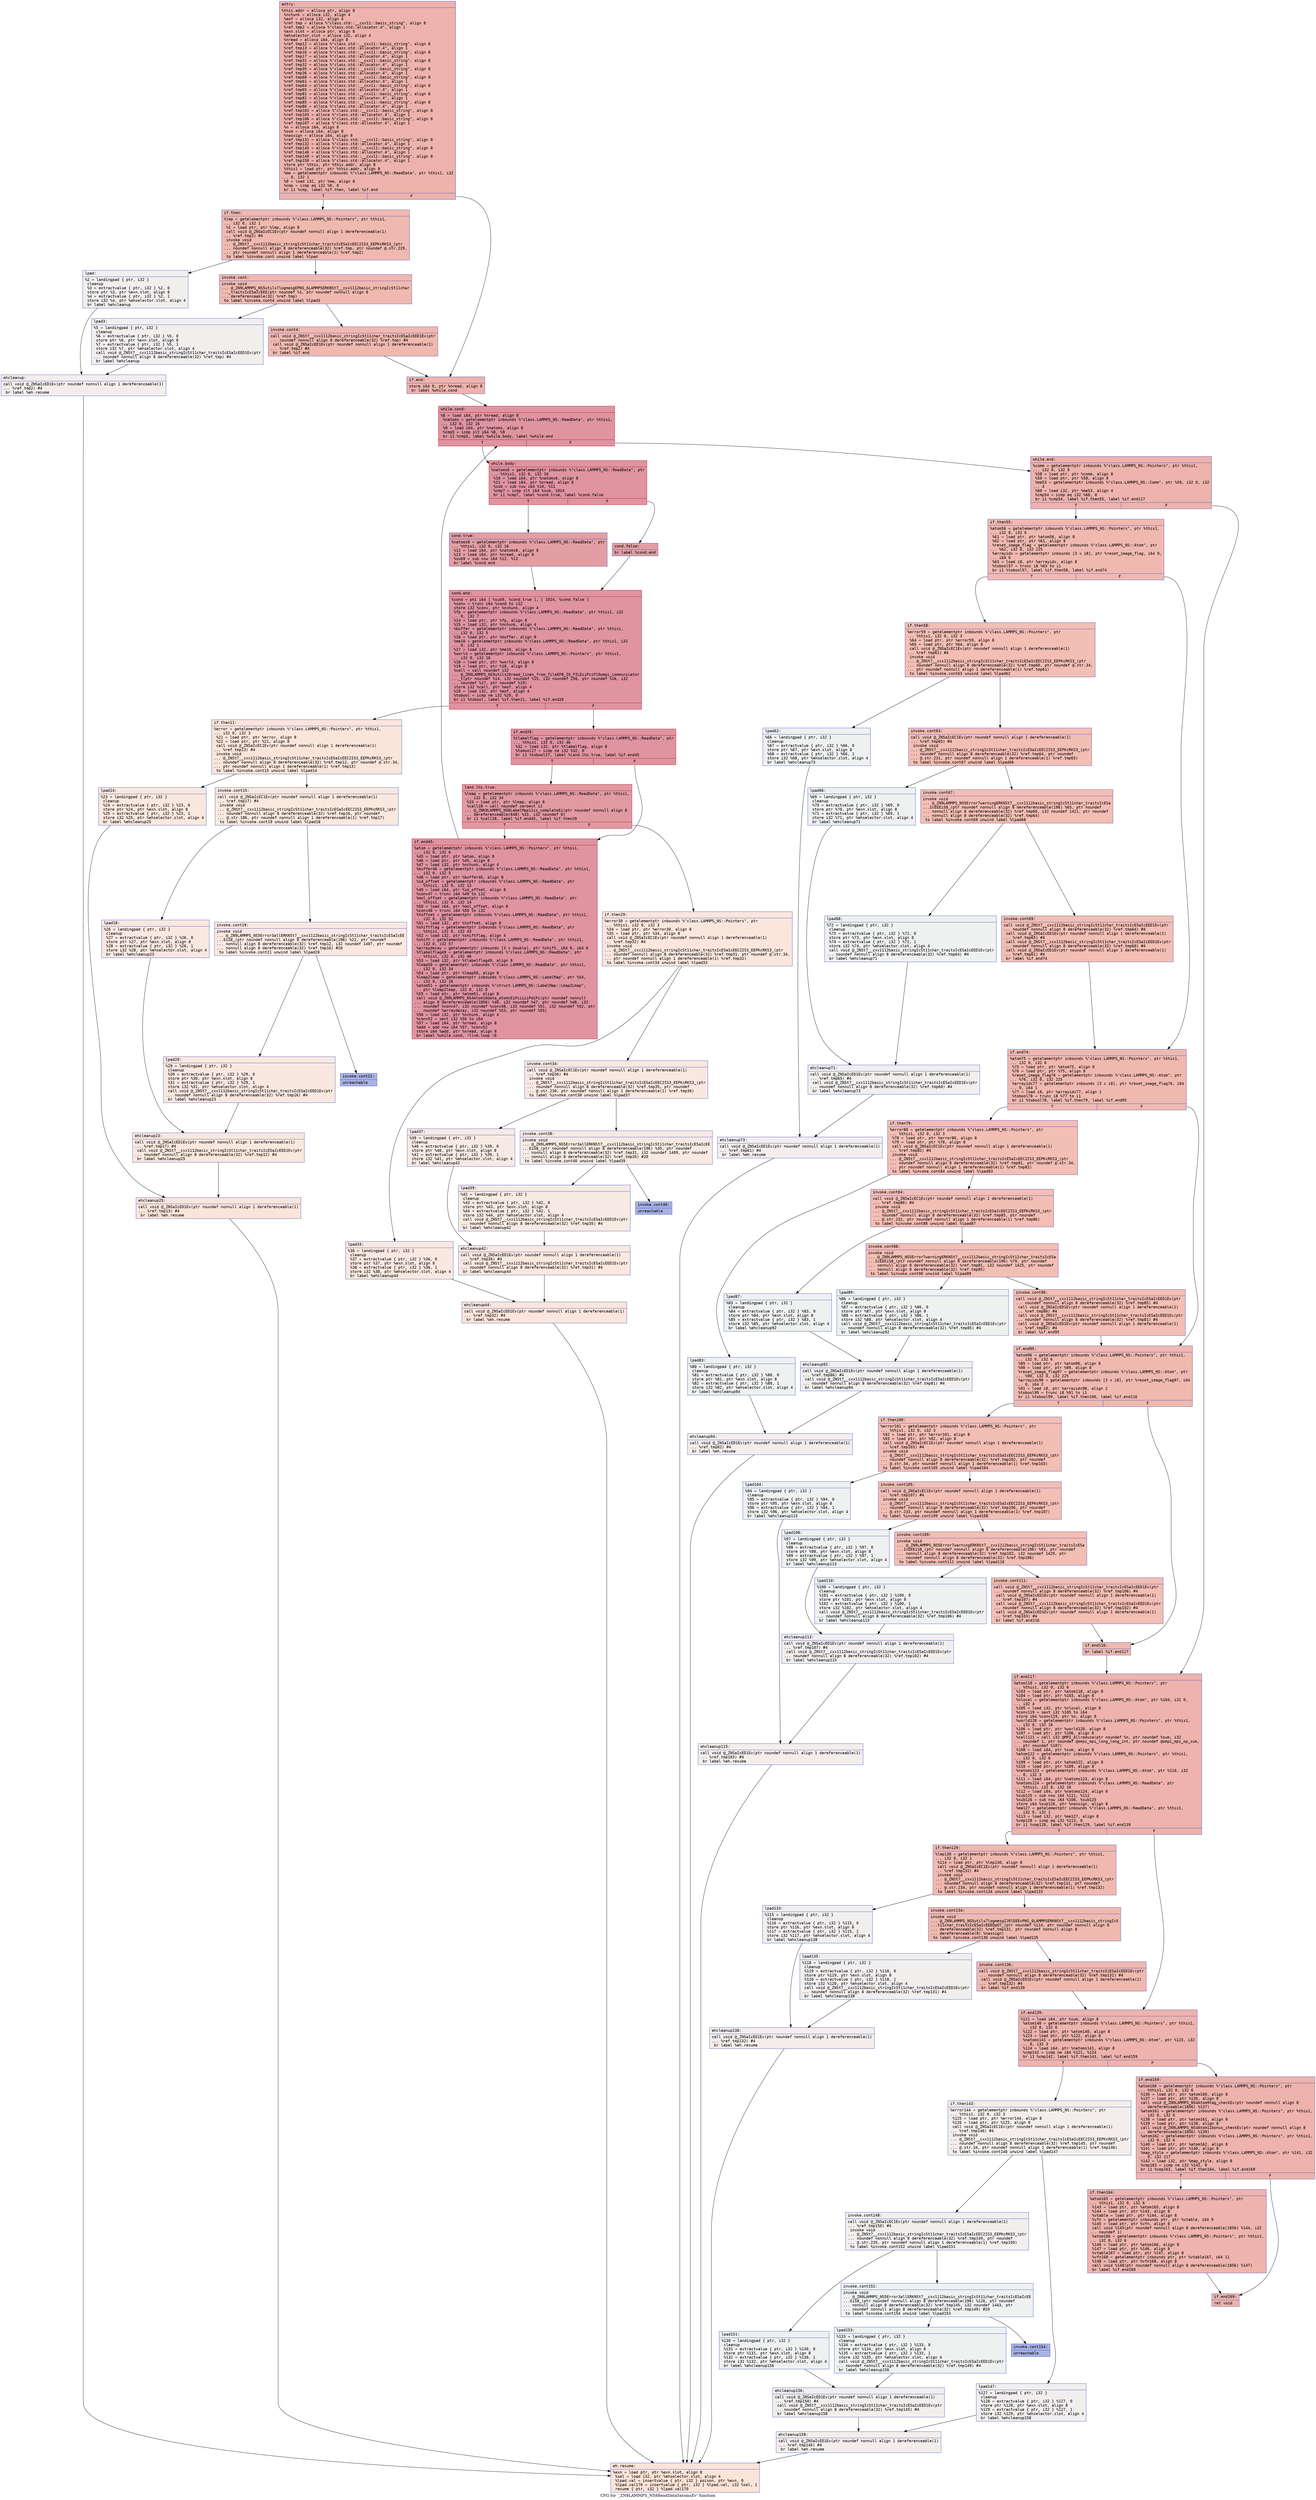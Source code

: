 digraph "CFG for '_ZN9LAMMPS_NS8ReadData5atomsEv' function" {
	label="CFG for '_ZN9LAMMPS_NS8ReadData5atomsEv' function";

	Node0x55c7e07b7cf0 [shape=record,color="#3d50c3ff", style=filled, fillcolor="#d6524470" fontname="Courier",label="{entry:\l|  %this.addr = alloca ptr, align 8\l  %nchunk = alloca i32, align 4\l  %eof = alloca i32, align 4\l  %ref.tmp = alloca %\"class.std::__cxx11::basic_string\", align 8\l  %ref.tmp2 = alloca %\"class.std::allocator.4\", align 1\l  %exn.slot = alloca ptr, align 8\l  %ehselector.slot = alloca i32, align 4\l  %nread = alloca i64, align 8\l  %ref.tmp12 = alloca %\"class.std::__cxx11::basic_string\", align 8\l  %ref.tmp13 = alloca %\"class.std::allocator.4\", align 1\l  %ref.tmp16 = alloca %\"class.std::__cxx11::basic_string\", align 8\l  %ref.tmp17 = alloca %\"class.std::allocator.4\", align 1\l  %ref.tmp31 = alloca %\"class.std::__cxx11::basic_string\", align 8\l  %ref.tmp32 = alloca %\"class.std::allocator.4\", align 1\l  %ref.tmp35 = alloca %\"class.std::__cxx11::basic_string\", align 8\l  %ref.tmp36 = alloca %\"class.std::allocator.4\", align 1\l  %ref.tmp60 = alloca %\"class.std::__cxx11::basic_string\", align 8\l  %ref.tmp61 = alloca %\"class.std::allocator.4\", align 1\l  %ref.tmp64 = alloca %\"class.std::__cxx11::basic_string\", align 8\l  %ref.tmp65 = alloca %\"class.std::allocator.4\", align 1\l  %ref.tmp81 = alloca %\"class.std::__cxx11::basic_string\", align 8\l  %ref.tmp82 = alloca %\"class.std::allocator.4\", align 1\l  %ref.tmp85 = alloca %\"class.std::__cxx11::basic_string\", align 8\l  %ref.tmp86 = alloca %\"class.std::allocator.4\", align 1\l  %ref.tmp102 = alloca %\"class.std::__cxx11::basic_string\", align 8\l  %ref.tmp103 = alloca %\"class.std::allocator.4\", align 1\l  %ref.tmp106 = alloca %\"class.std::__cxx11::basic_string\", align 8\l  %ref.tmp107 = alloca %\"class.std::allocator.4\", align 1\l  %n = alloca i64, align 8\l  %sum = alloca i64, align 8\l  %nassign = alloca i64, align 8\l  %ref.tmp131 = alloca %\"class.std::__cxx11::basic_string\", align 8\l  %ref.tmp132 = alloca %\"class.std::allocator.4\", align 1\l  %ref.tmp145 = alloca %\"class.std::__cxx11::basic_string\", align 8\l  %ref.tmp146 = alloca %\"class.std::allocator.4\", align 1\l  %ref.tmp149 = alloca %\"class.std::__cxx11::basic_string\", align 8\l  %ref.tmp150 = alloca %\"class.std::allocator.4\", align 1\l  store ptr %this, ptr %this.addr, align 8\l  %this1 = load ptr, ptr %this.addr, align 8\l  %me = getelementptr inbounds %\"class.LAMMPS_NS::ReadData\", ptr %this1, i32\l... 0, i32 1\l  %0 = load i32, ptr %me, align 8\l  %cmp = icmp eq i32 %0, 0\l  br i1 %cmp, label %if.then, label %if.end\l|{<s0>T|<s1>F}}"];
	Node0x55c7e07b7cf0:s0 -> Node0x55c7e07b9bc0[tooltip="entry -> if.then\nProbability 37.50%" ];
	Node0x55c7e07b7cf0:s1 -> Node0x55c7e07b9c30[tooltip="entry -> if.end\nProbability 62.50%" ];
	Node0x55c7e07b9bc0 [shape=record,color="#3d50c3ff", style=filled, fillcolor="#de614d70" fontname="Courier",label="{if.then:\l|  %lmp = getelementptr inbounds %\"class.LAMMPS_NS::Pointers\", ptr %this1,\l... i32 0, i32 1\l  %1 = load ptr, ptr %lmp, align 8\l  call void @_ZNSaIcEC1Ev(ptr noundef nonnull align 1 dereferenceable(1)\l... %ref.tmp2) #4\l  invoke void\l... @_ZNSt7__cxx1112basic_stringIcSt11char_traitsIcESaIcEEC2IS3_EEPKcRKS3_(ptr\l... noundef nonnull align 8 dereferenceable(32) %ref.tmp, ptr noundef @.str.229,\l... ptr noundef nonnull align 1 dereferenceable(1) %ref.tmp2)\l          to label %invoke.cont unwind label %lpad\l}"];
	Node0x55c7e07b9bc0 -> Node0x55c7e07ba030[tooltip="if.then -> invoke.cont\nProbability 100.00%" ];
	Node0x55c7e07b9bc0 -> Node0x55c7e07ba0b0[tooltip="if.then -> lpad\nProbability 0.00%" ];
	Node0x55c7e07ba030 [shape=record,color="#3d50c3ff", style=filled, fillcolor="#de614d70" fontname="Courier",label="{invoke.cont:\l|  invoke void\l... @_ZN9LAMMPS_NS5utils7logmesgEPNS_6LAMMPSERKNSt7__cxx1112basic_stringIcSt11char\l..._traitsIcESaIcEEE(ptr noundef %1, ptr noundef nonnull align 8\l... dereferenceable(32) %ref.tmp)\l          to label %invoke.cont4 unwind label %lpad3\l}"];
	Node0x55c7e07ba030 -> Node0x55c7e07b9fe0[tooltip="invoke.cont -> invoke.cont4\nProbability 100.00%" ];
	Node0x55c7e07ba030 -> Node0x55c7e07ba2e0[tooltip="invoke.cont -> lpad3\nProbability 0.00%" ];
	Node0x55c7e07b9fe0 [shape=record,color="#3d50c3ff", style=filled, fillcolor="#de614d70" fontname="Courier",label="{invoke.cont4:\l|  call void @_ZNSt7__cxx1112basic_stringIcSt11char_traitsIcESaIcEED1Ev(ptr\l... noundef nonnull align 8 dereferenceable(32) %ref.tmp) #4\l  call void @_ZNSaIcED1Ev(ptr noundef nonnull align 1 dereferenceable(1)\l... %ref.tmp2) #4\l  br label %if.end\l}"];
	Node0x55c7e07b9fe0 -> Node0x55c7e07b9c30[tooltip="invoke.cont4 -> if.end\nProbability 100.00%" ];
	Node0x55c7e07ba0b0 [shape=record,color="#3d50c3ff", style=filled, fillcolor="#e0dbd870" fontname="Courier",label="{lpad:\l|  %2 = landingpad \{ ptr, i32 \}\l          cleanup\l  %3 = extractvalue \{ ptr, i32 \} %2, 0\l  store ptr %3, ptr %exn.slot, align 8\l  %4 = extractvalue \{ ptr, i32 \} %2, 1\l  store i32 %4, ptr %ehselector.slot, align 4\l  br label %ehcleanup\l}"];
	Node0x55c7e07ba0b0 -> Node0x55c7e07b9020[tooltip="lpad -> ehcleanup\nProbability 100.00%" ];
	Node0x55c7e07ba2e0 [shape=record,color="#3d50c3ff", style=filled, fillcolor="#e0dbd870" fontname="Courier",label="{lpad3:\l|  %5 = landingpad \{ ptr, i32 \}\l          cleanup\l  %6 = extractvalue \{ ptr, i32 \} %5, 0\l  store ptr %6, ptr %exn.slot, align 8\l  %7 = extractvalue \{ ptr, i32 \} %5, 1\l  store i32 %7, ptr %ehselector.slot, align 4\l  call void @_ZNSt7__cxx1112basic_stringIcSt11char_traitsIcESaIcEED1Ev(ptr\l... noundef nonnull align 8 dereferenceable(32) %ref.tmp) #4\l  br label %ehcleanup\l}"];
	Node0x55c7e07ba2e0 -> Node0x55c7e07b9020[tooltip="lpad3 -> ehcleanup\nProbability 100.00%" ];
	Node0x55c7e07b9020 [shape=record,color="#3d50c3ff", style=filled, fillcolor="#e3d9d370" fontname="Courier",label="{ehcleanup:\l|  call void @_ZNSaIcED1Ev(ptr noundef nonnull align 1 dereferenceable(1)\l... %ref.tmp2) #4\l  br label %eh.resume\l}"];
	Node0x55c7e07b9020 -> Node0x55c7e07bb1c0[tooltip="ehcleanup -> eh.resume\nProbability 100.00%" ];
	Node0x55c7e07b9c30 [shape=record,color="#3d50c3ff", style=filled, fillcolor="#d6524470" fontname="Courier",label="{if.end:\l|  store i64 0, ptr %nread, align 8\l  br label %while.cond\l}"];
	Node0x55c7e07b9c30 -> Node0x55c7e07bb320[tooltip="if.end -> while.cond\nProbability 100.00%" ];
	Node0x55c7e07bb320 [shape=record,color="#b70d28ff", style=filled, fillcolor="#b70d2870" fontname="Courier",label="{while.cond:\l|  %8 = load i64, ptr %nread, align 8\l  %natoms = getelementptr inbounds %\"class.LAMMPS_NS::ReadData\", ptr %this1,\l... i32 0, i32 16\l  %9 = load i64, ptr %natoms, align 8\l  %cmp5 = icmp slt i64 %8, %9\l  br i1 %cmp5, label %while.body, label %while.end\l|{<s0>T|<s1>F}}"];
	Node0x55c7e07bb320:s0 -> Node0x55c7e07bb680[tooltip="while.cond -> while.body\nProbability 96.88%" ];
	Node0x55c7e07bb320:s1 -> Node0x55c7e07bb700[tooltip="while.cond -> while.end\nProbability 3.12%" ];
	Node0x55c7e07bb680 [shape=record,color="#b70d28ff", style=filled, fillcolor="#b70d2870" fontname="Courier",label="{while.body:\l|  %natoms6 = getelementptr inbounds %\"class.LAMMPS_NS::ReadData\", ptr\l... %this1, i32 0, i32 16\l  %10 = load i64, ptr %natoms6, align 8\l  %11 = load i64, ptr %nread, align 8\l  %sub = sub nsw i64 %10, %11\l  %cmp7 = icmp slt i64 %sub, 1024\l  br i1 %cmp7, label %cond.true, label %cond.false\l|{<s0>T|<s1>F}}"];
	Node0x55c7e07bb680:s0 -> Node0x55c7e07bbba0[tooltip="while.body -> cond.true\nProbability 50.00%" ];
	Node0x55c7e07bb680:s1 -> Node0x55c7e07bbc20[tooltip="while.body -> cond.false\nProbability 50.00%" ];
	Node0x55c7e07bbba0 [shape=record,color="#3d50c3ff", style=filled, fillcolor="#be242e70" fontname="Courier",label="{cond.true:\l|  %natoms8 = getelementptr inbounds %\"class.LAMMPS_NS::ReadData\", ptr\l... %this1, i32 0, i32 16\l  %12 = load i64, ptr %natoms8, align 8\l  %13 = load i64, ptr %nread, align 8\l  %sub9 = sub nsw i64 %12, %13\l  br label %cond.end\l}"];
	Node0x55c7e07bbba0 -> Node0x55c7e07bbfe0[tooltip="cond.true -> cond.end\nProbability 100.00%" ];
	Node0x55c7e07bbc20 [shape=record,color="#3d50c3ff", style=filled, fillcolor="#be242e70" fontname="Courier",label="{cond.false:\l|  br label %cond.end\l}"];
	Node0x55c7e07bbc20 -> Node0x55c7e07bbfe0[tooltip="cond.false -> cond.end\nProbability 100.00%" ];
	Node0x55c7e07bbfe0 [shape=record,color="#b70d28ff", style=filled, fillcolor="#b70d2870" fontname="Courier",label="{cond.end:\l|  %cond = phi i64 [ %sub9, %cond.true ], [ 1024, %cond.false ]\l  %conv = trunc i64 %cond to i32\l  store i32 %conv, ptr %nchunk, align 4\l  %fp = getelementptr inbounds %\"class.LAMMPS_NS::ReadData\", ptr %this1, i32\l... 0, i32 7\l  %14 = load ptr, ptr %fp, align 8\l  %15 = load i32, ptr %nchunk, align 4\l  %buffer = getelementptr inbounds %\"class.LAMMPS_NS::ReadData\", ptr %this1,\l... i32 0, i32 5\l  %16 = load ptr, ptr %buffer, align 8\l  %me10 = getelementptr inbounds %\"class.LAMMPS_NS::ReadData\", ptr %this1, i32\l... 0, i32 1\l  %17 = load i32, ptr %me10, align 8\l  %world = getelementptr inbounds %\"class.LAMMPS_NS::Pointers\", ptr %this1,\l... i32 0, i32 16\l  %18 = load ptr, ptr %world, align 8\l  %19 = load ptr, ptr %18, align 8\l  %call = call noundef i32\l... @_ZN9LAMMPS_NS5utils20read_lines_from_fileEP8_IO_FILEiiPciP19ompi_communicator\l..._t(ptr noundef %14, i32 noundef %15, i32 noundef 256, ptr noundef %16, i32\l... noundef %17, ptr noundef %19)\l  store i32 %call, ptr %eof, align 4\l  %20 = load i32, ptr %eof, align 4\l  %tobool = icmp ne i32 %20, 0\l  br i1 %tobool, label %if.then11, label %if.end26\l|{<s0>T|<s1>F}}"];
	Node0x55c7e07bbfe0:s0 -> Node0x55c7e07bce00[tooltip="cond.end -> if.then11\nProbability 0.00%" ];
	Node0x55c7e07bbfe0:s1 -> Node0x55c7e07bce50[tooltip="cond.end -> if.end26\nProbability 100.00%" ];
	Node0x55c7e07bce00 [shape=record,color="#3d50c3ff", style=filled, fillcolor="#f4c5ad70" fontname="Courier",label="{if.then11:\l|  %error = getelementptr inbounds %\"class.LAMMPS_NS::Pointers\", ptr %this1,\l... i32 0, i32 3\l  %21 = load ptr, ptr %error, align 8\l  %22 = load ptr, ptr %21, align 8\l  call void @_ZNSaIcEC1Ev(ptr noundef nonnull align 1 dereferenceable(1)\l... %ref.tmp13) #4\l  invoke void\l... @_ZNSt7__cxx1112basic_stringIcSt11char_traitsIcESaIcEEC2IS3_EEPKcRKS3_(ptr\l... noundef nonnull align 8 dereferenceable(32) %ref.tmp12, ptr noundef @.str.34,\l... ptr noundef nonnull align 1 dereferenceable(1) %ref.tmp13)\l          to label %invoke.cont15 unwind label %lpad14\l}"];
	Node0x55c7e07bce00 -> Node0x55c7e07bd340[tooltip="if.then11 -> invoke.cont15\nProbability 50.00%" ];
	Node0x55c7e07bce00 -> Node0x55c7e07bd3c0[tooltip="if.then11 -> lpad14\nProbability 50.00%" ];
	Node0x55c7e07bd340 [shape=record,color="#3d50c3ff", style=filled, fillcolor="#f2cab570" fontname="Courier",label="{invoke.cont15:\l|  call void @_ZNSaIcEC1Ev(ptr noundef nonnull align 1 dereferenceable(1)\l... %ref.tmp17) #4\l  invoke void\l... @_ZNSt7__cxx1112basic_stringIcSt11char_traitsIcESaIcEEC2IS3_EEPKcRKS3_(ptr\l... noundef nonnull align 8 dereferenceable(32) %ref.tmp16, ptr noundef\l... @.str.186, ptr noundef nonnull align 1 dereferenceable(1) %ref.tmp17)\l          to label %invoke.cont19 unwind label %lpad18\l}"];
	Node0x55c7e07bd340 -> Node0x55c7e07bd740[tooltip="invoke.cont15 -> invoke.cont19\nProbability 50.00%" ];
	Node0x55c7e07bd340 -> Node0x55c7e07bd790[tooltip="invoke.cont15 -> lpad18\nProbability 50.00%" ];
	Node0x55c7e07bd740 [shape=record,color="#3d50c3ff", style=filled, fillcolor="#f1ccb870" fontname="Courier",label="{invoke.cont19:\l|  invoke void\l... @_ZN9LAMMPS_NS5Error3allERKNSt7__cxx1112basic_stringIcSt11char_traitsIcESaIcEE\l...EiS8_(ptr noundef nonnull align 8 dereferenceable(196) %22, ptr noundef\l... nonnull align 8 dereferenceable(32) %ref.tmp12, i32 noundef 1407, ptr noundef\l... nonnull align 8 dereferenceable(32) %ref.tmp16) #20\l          to label %invoke.cont21 unwind label %lpad20\l}"];
	Node0x55c7e07bd740 -> Node0x55c7e07bd6f0[tooltip="invoke.cont19 -> invoke.cont21\nProbability 0.00%" ];
	Node0x55c7e07bd740 -> Node0x55c7e07bdab0[tooltip="invoke.cont19 -> lpad20\nProbability 100.00%" ];
	Node0x55c7e07bd6f0 [shape=record,color="#3d50c3ff", style=filled, fillcolor="#3d50c370" fontname="Courier",label="{invoke.cont21:\l|  unreachable\l}"];
	Node0x55c7e07bd3c0 [shape=record,color="#3d50c3ff", style=filled, fillcolor="#f2cab570" fontname="Courier",label="{lpad14:\l|  %23 = landingpad \{ ptr, i32 \}\l          cleanup\l  %24 = extractvalue \{ ptr, i32 \} %23, 0\l  store ptr %24, ptr %exn.slot, align 8\l  %25 = extractvalue \{ ptr, i32 \} %23, 1\l  store i32 %25, ptr %ehselector.slot, align 4\l  br label %ehcleanup25\l}"];
	Node0x55c7e07bd3c0 -> Node0x55c7e07be070[tooltip="lpad14 -> ehcleanup25\nProbability 100.00%" ];
	Node0x55c7e07bd790 [shape=record,color="#3d50c3ff", style=filled, fillcolor="#f1ccb870" fontname="Courier",label="{lpad18:\l|  %26 = landingpad \{ ptr, i32 \}\l          cleanup\l  %27 = extractvalue \{ ptr, i32 \} %26, 0\l  store ptr %27, ptr %exn.slot, align 8\l  %28 = extractvalue \{ ptr, i32 \} %26, 1\l  store i32 %28, ptr %ehselector.slot, align 4\l  br label %ehcleanup23\l}"];
	Node0x55c7e07bd790 -> Node0x55c7e07be3c0[tooltip="lpad18 -> ehcleanup23\nProbability 100.00%" ];
	Node0x55c7e07bdab0 [shape=record,color="#3d50c3ff", style=filled, fillcolor="#f1ccb870" fontname="Courier",label="{lpad20:\l|  %29 = landingpad \{ ptr, i32 \}\l          cleanup\l  %30 = extractvalue \{ ptr, i32 \} %29, 0\l  store ptr %30, ptr %exn.slot, align 8\l  %31 = extractvalue \{ ptr, i32 \} %29, 1\l  store i32 %31, ptr %ehselector.slot, align 4\l  call void @_ZNSt7__cxx1112basic_stringIcSt11char_traitsIcESaIcEED1Ev(ptr\l... noundef nonnull align 8 dereferenceable(32) %ref.tmp16) #4\l  br label %ehcleanup23\l}"];
	Node0x55c7e07bdab0 -> Node0x55c7e07be3c0[tooltip="lpad20 -> ehcleanup23\nProbability 100.00%" ];
	Node0x55c7e07be3c0 [shape=record,color="#3d50c3ff", style=filled, fillcolor="#f2cab570" fontname="Courier",label="{ehcleanup23:\l|  call void @_ZNSaIcED1Ev(ptr noundef nonnull align 1 dereferenceable(1)\l... %ref.tmp17) #4\l  call void @_ZNSt7__cxx1112basic_stringIcSt11char_traitsIcESaIcEED1Ev(ptr\l... noundef nonnull align 8 dereferenceable(32) %ref.tmp12) #4\l  br label %ehcleanup25\l}"];
	Node0x55c7e07be3c0 -> Node0x55c7e07be070[tooltip="ehcleanup23 -> ehcleanup25\nProbability 100.00%" ];
	Node0x55c7e07be070 [shape=record,color="#3d50c3ff", style=filled, fillcolor="#f4c5ad70" fontname="Courier",label="{ehcleanup25:\l|  call void @_ZNSaIcED1Ev(ptr noundef nonnull align 1 dereferenceable(1)\l... %ref.tmp13) #4\l  br label %eh.resume\l}"];
	Node0x55c7e07be070 -> Node0x55c7e07bb1c0[tooltip="ehcleanup25 -> eh.resume\nProbability 100.00%" ];
	Node0x55c7e07bce50 [shape=record,color="#b70d28ff", style=filled, fillcolor="#b70d2870" fontname="Courier",label="{if.end26:\l|  %tlabelflag = getelementptr inbounds %\"class.LAMMPS_NS::ReadData\", ptr\l... %this1, i32 0, i32 46\l  %32 = load i32, ptr %tlabelflag, align 8\l  %tobool27 = icmp ne i32 %32, 0\l  br i1 %tobool27, label %land.lhs.true, label %if.end45\l|{<s0>T|<s1>F}}"];
	Node0x55c7e07bce50:s0 -> Node0x55c7e07beee0[tooltip="if.end26 -> land.lhs.true\nProbability 62.50%" ];
	Node0x55c7e07bce50:s1 -> Node0x55c7e07bef60[tooltip="if.end26 -> if.end45\nProbability 37.50%" ];
	Node0x55c7e07beee0 [shape=record,color="#b70d28ff", style=filled, fillcolor="#bb1b2c70" fontname="Courier",label="{land.lhs.true:\l|  %lmap = getelementptr inbounds %\"class.LAMMPS_NS::ReadData\", ptr %this1,\l... i32 0, i32 34\l  %33 = load ptr, ptr %lmap, align 8\l  %call28 = call noundef zeroext i1\l... @_ZNK9LAMMPS_NS8LabelMap11is_completeEi(ptr noundef nonnull align 8\l... dereferenceable(648) %33, i32 noundef 0)\l  br i1 %call28, label %if.end45, label %if.then29\l|{<s0>T|<s1>F}}"];
	Node0x55c7e07beee0:s0 -> Node0x55c7e07bef60[tooltip="land.lhs.true -> if.end45\nProbability 100.00%" ];
	Node0x55c7e07beee0:s1 -> Node0x55c7e07bf810[tooltip="land.lhs.true -> if.then29\nProbability 0.00%" ];
	Node0x55c7e07bf810 [shape=record,color="#3d50c3ff", style=filled, fillcolor="#f3c7b170" fontname="Courier",label="{if.then29:\l|  %error30 = getelementptr inbounds %\"class.LAMMPS_NS::Pointers\", ptr\l... %this1, i32 0, i32 3\l  %34 = load ptr, ptr %error30, align 8\l  %35 = load ptr, ptr %34, align 8\l  call void @_ZNSaIcEC1Ev(ptr noundef nonnull align 1 dereferenceable(1)\l... %ref.tmp32) #4\l  invoke void\l... @_ZNSt7__cxx1112basic_stringIcSt11char_traitsIcESaIcEEC2IS3_EEPKcRKS3_(ptr\l... noundef nonnull align 8 dereferenceable(32) %ref.tmp31, ptr noundef @.str.34,\l... ptr noundef nonnull align 1 dereferenceable(1) %ref.tmp32)\l          to label %invoke.cont34 unwind label %lpad33\l}"];
	Node0x55c7e07bf810 -> Node0x55c7e07bfc50[tooltip="if.then29 -> invoke.cont34\nProbability 50.00%" ];
	Node0x55c7e07bf810 -> Node0x55c7e07bfcd0[tooltip="if.then29 -> lpad33\nProbability 50.00%" ];
	Node0x55c7e07bfc50 [shape=record,color="#3d50c3ff", style=filled, fillcolor="#f1ccb870" fontname="Courier",label="{invoke.cont34:\l|  call void @_ZNSaIcEC1Ev(ptr noundef nonnull align 1 dereferenceable(1)\l... %ref.tmp36) #4\l  invoke void\l... @_ZNSt7__cxx1112basic_stringIcSt11char_traitsIcESaIcEEC2IS3_EEPKcRKS3_(ptr\l... noundef nonnull align 8 dereferenceable(32) %ref.tmp35, ptr noundef\l... @.str.230, ptr noundef nonnull align 1 dereferenceable(1) %ref.tmp36)\l          to label %invoke.cont38 unwind label %lpad37\l}"];
	Node0x55c7e07bfc50 -> Node0x55c7e07bfff0[tooltip="invoke.cont34 -> invoke.cont38\nProbability 50.00%" ];
	Node0x55c7e07bfc50 -> Node0x55c7e07c0040[tooltip="invoke.cont34 -> lpad37\nProbability 50.00%" ];
	Node0x55c7e07bfff0 [shape=record,color="#3d50c3ff", style=filled, fillcolor="#eed0c070" fontname="Courier",label="{invoke.cont38:\l|  invoke void\l... @_ZN9LAMMPS_NS5Error3allERKNSt7__cxx1112basic_stringIcSt11char_traitsIcESaIcEE\l...EiS8_(ptr noundef nonnull align 8 dereferenceable(196) %35, ptr noundef\l... nonnull align 8 dereferenceable(32) %ref.tmp31, i32 noundef 1409, ptr noundef\l... nonnull align 8 dereferenceable(32) %ref.tmp35) #20\l          to label %invoke.cont40 unwind label %lpad39\l}"];
	Node0x55c7e07bfff0 -> Node0x55c7e07bffa0[tooltip="invoke.cont38 -> invoke.cont40\nProbability 0.00%" ];
	Node0x55c7e07bfff0 -> Node0x55c7e07c0360[tooltip="invoke.cont38 -> lpad39\nProbability 100.00%" ];
	Node0x55c7e07bffa0 [shape=record,color="#3d50c3ff", style=filled, fillcolor="#3d50c370" fontname="Courier",label="{invoke.cont40:\l|  unreachable\l}"];
	Node0x55c7e07bfcd0 [shape=record,color="#3d50c3ff", style=filled, fillcolor="#f1ccb870" fontname="Courier",label="{lpad33:\l|  %36 = landingpad \{ ptr, i32 \}\l          cleanup\l  %37 = extractvalue \{ ptr, i32 \} %36, 0\l  store ptr %37, ptr %exn.slot, align 8\l  %38 = extractvalue \{ ptr, i32 \} %36, 1\l  store i32 %38, ptr %ehselector.slot, align 4\l  br label %ehcleanup44\l}"];
	Node0x55c7e07bfcd0 -> Node0x55c7e07ba8a0[tooltip="lpad33 -> ehcleanup44\nProbability 100.00%" ];
	Node0x55c7e07c0040 [shape=record,color="#3d50c3ff", style=filled, fillcolor="#eed0c070" fontname="Courier",label="{lpad37:\l|  %39 = landingpad \{ ptr, i32 \}\l          cleanup\l  %40 = extractvalue \{ ptr, i32 \} %39, 0\l  store ptr %40, ptr %exn.slot, align 8\l  %41 = extractvalue \{ ptr, i32 \} %39, 1\l  store i32 %41, ptr %ehselector.slot, align 4\l  br label %ehcleanup42\l}"];
	Node0x55c7e07c0040 -> Node0x55c7e07c12a0[tooltip="lpad37 -> ehcleanup42\nProbability 100.00%" ];
	Node0x55c7e07c0360 [shape=record,color="#3d50c3ff", style=filled, fillcolor="#eed0c070" fontname="Courier",label="{lpad39:\l|  %42 = landingpad \{ ptr, i32 \}\l          cleanup\l  %43 = extractvalue \{ ptr, i32 \} %42, 0\l  store ptr %43, ptr %exn.slot, align 8\l  %44 = extractvalue \{ ptr, i32 \} %42, 1\l  store i32 %44, ptr %ehselector.slot, align 4\l  call void @_ZNSt7__cxx1112basic_stringIcSt11char_traitsIcESaIcEED1Ev(ptr\l... noundef nonnull align 8 dereferenceable(32) %ref.tmp35) #4\l  br label %ehcleanup42\l}"];
	Node0x55c7e07c0360 -> Node0x55c7e07c12a0[tooltip="lpad39 -> ehcleanup42\nProbability 100.00%" ];
	Node0x55c7e07c12a0 [shape=record,color="#3d50c3ff", style=filled, fillcolor="#f1ccb870" fontname="Courier",label="{ehcleanup42:\l|  call void @_ZNSaIcED1Ev(ptr noundef nonnull align 1 dereferenceable(1)\l... %ref.tmp36) #4\l  call void @_ZNSt7__cxx1112basic_stringIcSt11char_traitsIcESaIcEED1Ev(ptr\l... noundef nonnull align 8 dereferenceable(32) %ref.tmp31) #4\l  br label %ehcleanup44\l}"];
	Node0x55c7e07c12a0 -> Node0x55c7e07ba8a0[tooltip="ehcleanup42 -> ehcleanup44\nProbability 100.00%" ];
	Node0x55c7e07ba8a0 [shape=record,color="#3d50c3ff", style=filled, fillcolor="#f3c7b170" fontname="Courier",label="{ehcleanup44:\l|  call void @_ZNSaIcED1Ev(ptr noundef nonnull align 1 dereferenceable(1)\l... %ref.tmp32) #4\l  br label %eh.resume\l}"];
	Node0x55c7e07ba8a0 -> Node0x55c7e07bb1c0[tooltip="ehcleanup44 -> eh.resume\nProbability 100.00%" ];
	Node0x55c7e07bef60 [shape=record,color="#b70d28ff", style=filled, fillcolor="#b70d2870" fontname="Courier",label="{if.end45:\l|  %atom = getelementptr inbounds %\"class.LAMMPS_NS::Pointers\", ptr %this1,\l... i32 0, i32 6\l  %45 = load ptr, ptr %atom, align 8\l  %46 = load ptr, ptr %45, align 8\l  %47 = load i32, ptr %nchunk, align 4\l  %buffer46 = getelementptr inbounds %\"class.LAMMPS_NS::ReadData\", ptr %this1,\l... i32 0, i32 5\l  %48 = load ptr, ptr %buffer46, align 8\l  %id_offset = getelementptr inbounds %\"class.LAMMPS_NS::ReadData\", ptr\l... %this1, i32 0, i32 13\l  %49 = load i64, ptr %id_offset, align 8\l  %conv47 = trunc i64 %49 to i32\l  %mol_offset = getelementptr inbounds %\"class.LAMMPS_NS::ReadData\", ptr\l... %this1, i32 0, i32 14\l  %50 = load i64, ptr %mol_offset, align 8\l  %conv48 = trunc i64 %50 to i32\l  %toffset = getelementptr inbounds %\"class.LAMMPS_NS::ReadData\", ptr %this1,\l... i32 0, i32 52\l  %51 = load i32, ptr %toffset, align 8\l  %shiftflag = getelementptr inbounds %\"class.LAMMPS_NS::ReadData\", ptr\l... %this1, i32 0, i32 43\l  %52 = load i32, ptr %shiftflag, align 4\l  %shift = getelementptr inbounds %\"class.LAMMPS_NS::ReadData\", ptr %this1,\l... i32 0, i32 57\l  %arraydecay = getelementptr inbounds [3 x double], ptr %shift, i64 0, i64 0\l  %tlabelflag49 = getelementptr inbounds %\"class.LAMMPS_NS::ReadData\", ptr\l... %this1, i32 0, i32 46\l  %53 = load i32, ptr %tlabelflag49, align 8\l  %lmap50 = getelementptr inbounds %\"class.LAMMPS_NS::ReadData\", ptr %this1,\l... i32 0, i32 34\l  %54 = load ptr, ptr %lmap50, align 8\l  %lmap2lmap = getelementptr inbounds %\"class.LAMMPS_NS::LabelMap\", ptr %54,\l... i32 0, i32 16\l  %atom51 = getelementptr inbounds %\"struct.LAMMPS_NS::LabelMap::Lmap2Lmap\",\l... ptr %lmap2lmap, i32 0, i32 0\l  %55 = load ptr, ptr %atom51, align 8\l  call void @_ZN9LAMMPS_NS4Atom10data_atomsEiPciiiiPdiPi(ptr noundef nonnull\l... align 8 dereferenceable(1856) %46, i32 noundef %47, ptr noundef %48, i32\l... noundef %conv47, i32 noundef %conv48, i32 noundef %51, i32 noundef %52, ptr\l... noundef %arraydecay, i32 noundef %53, ptr noundef %55)\l  %56 = load i32, ptr %nchunk, align 4\l  %conv52 = sext i32 %56 to i64\l  %57 = load i64, ptr %nread, align 8\l  %add = add nsw i64 %57, %conv52\l  store i64 %add, ptr %nread, align 8\l  br label %while.cond, !llvm.loop !6\l}"];
	Node0x55c7e07bef60 -> Node0x55c7e07bb320[tooltip="if.end45 -> while.cond\nProbability 100.00%" ];
	Node0x55c7e07bb700 [shape=record,color="#3d50c3ff", style=filled, fillcolor="#d6524470" fontname="Courier",label="{while.end:\l|  %comm = getelementptr inbounds %\"class.LAMMPS_NS::Pointers\", ptr %this1,\l... i32 0, i32 9\l  %58 = load ptr, ptr %comm, align 8\l  %59 = load ptr, ptr %58, align 8\l  %me53 = getelementptr inbounds %\"class.LAMMPS_NS::Comm\", ptr %59, i32 0, i32\l... 4\l  %60 = load i32, ptr %me53, align 4\l  %cmp54 = icmp eq i32 %60, 0\l  br i1 %cmp54, label %if.then55, label %if.end117\l|{<s0>T|<s1>F}}"];
	Node0x55c7e07bb700:s0 -> Node0x55c7e07c4040[tooltip="while.end -> if.then55\nProbability 37.50%" ];
	Node0x55c7e07bb700:s1 -> Node0x55c7e07c4090[tooltip="while.end -> if.end117\nProbability 62.50%" ];
	Node0x55c7e07c4040 [shape=record,color="#3d50c3ff", style=filled, fillcolor="#de614d70" fontname="Courier",label="{if.then55:\l|  %atom56 = getelementptr inbounds %\"class.LAMMPS_NS::Pointers\", ptr %this1,\l... i32 0, i32 6\l  %61 = load ptr, ptr %atom56, align 8\l  %62 = load ptr, ptr %61, align 8\l  %reset_image_flag = getelementptr inbounds %\"class.LAMMPS_NS::Atom\", ptr\l... %62, i32 0, i32 225\l  %arrayidx = getelementptr inbounds [3 x i8], ptr %reset_image_flag, i64 0,\l... i64 0\l  %63 = load i8, ptr %arrayidx, align 8\l  %tobool57 = trunc i8 %63 to i1\l  br i1 %tobool57, label %if.then58, label %if.end74\l|{<s0>T|<s1>F}}"];
	Node0x55c7e07c4040:s0 -> Node0x55c7e07c46d0[tooltip="if.then55 -> if.then58\nProbability 50.00%" ];
	Node0x55c7e07c4040:s1 -> Node0x55c7e07c4750[tooltip="if.then55 -> if.end74\nProbability 50.00%" ];
	Node0x55c7e07c46d0 [shape=record,color="#3d50c3ff", style=filled, fillcolor="#e36c5570" fontname="Courier",label="{if.then58:\l|  %error59 = getelementptr inbounds %\"class.LAMMPS_NS::Pointers\", ptr\l... %this1, i32 0, i32 3\l  %64 = load ptr, ptr %error59, align 8\l  %65 = load ptr, ptr %64, align 8\l  call void @_ZNSaIcEC1Ev(ptr noundef nonnull align 1 dereferenceable(1)\l... %ref.tmp61) #4\l  invoke void\l... @_ZNSt7__cxx1112basic_stringIcSt11char_traitsIcESaIcEEC2IS3_EEPKcRKS3_(ptr\l... noundef nonnull align 8 dereferenceable(32) %ref.tmp60, ptr noundef @.str.34,\l... ptr noundef nonnull align 1 dereferenceable(1) %ref.tmp61)\l          to label %invoke.cont63 unwind label %lpad62\l}"];
	Node0x55c7e07c46d0 -> Node0x55c7e07c4be0[tooltip="if.then58 -> invoke.cont63\nProbability 100.00%" ];
	Node0x55c7e07c46d0 -> Node0x55c7e07c4c30[tooltip="if.then58 -> lpad62\nProbability 0.00%" ];
	Node0x55c7e07c4be0 [shape=record,color="#3d50c3ff", style=filled, fillcolor="#e36c5570" fontname="Courier",label="{invoke.cont63:\l|  call void @_ZNSaIcEC1Ev(ptr noundef nonnull align 1 dereferenceable(1)\l... %ref.tmp65) #4\l  invoke void\l... @_ZNSt7__cxx1112basic_stringIcSt11char_traitsIcESaIcEEC2IS3_EEPKcRKS3_(ptr\l... noundef nonnull align 8 dereferenceable(32) %ref.tmp64, ptr noundef\l... @.str.231, ptr noundef nonnull align 1 dereferenceable(1) %ref.tmp65)\l          to label %invoke.cont67 unwind label %lpad66\l}"];
	Node0x55c7e07c4be0 -> Node0x55c7e07c4f50[tooltip="invoke.cont63 -> invoke.cont67\nProbability 100.00%" ];
	Node0x55c7e07c4be0 -> Node0x55c7e07c4fa0[tooltip="invoke.cont63 -> lpad66\nProbability 0.00%" ];
	Node0x55c7e07c4f50 [shape=record,color="#3d50c3ff", style=filled, fillcolor="#e36c5570" fontname="Courier",label="{invoke.cont67:\l|  invoke void\l... @_ZN9LAMMPS_NS5Error7warningERKNSt7__cxx1112basic_stringIcSt11char_traitsIcESa\l...IcEEEiS8_(ptr noundef nonnull align 8 dereferenceable(196) %65, ptr noundef\l... nonnull align 8 dereferenceable(32) %ref.tmp60, i32 noundef 1421, ptr noundef\l... nonnull align 8 dereferenceable(32) %ref.tmp64)\l          to label %invoke.cont69 unwind label %lpad68\l}"];
	Node0x55c7e07c4f50 -> Node0x55c7e07c4f00[tooltip="invoke.cont67 -> invoke.cont69\nProbability 100.00%" ];
	Node0x55c7e07c4f50 -> Node0x55c7e07c52c0[tooltip="invoke.cont67 -> lpad68\nProbability 0.00%" ];
	Node0x55c7e07c4f00 [shape=record,color="#3d50c3ff", style=filled, fillcolor="#e36c5570" fontname="Courier",label="{invoke.cont69:\l|  call void @_ZNSt7__cxx1112basic_stringIcSt11char_traitsIcESaIcEED1Ev(ptr\l... noundef nonnull align 8 dereferenceable(32) %ref.tmp64) #4\l  call void @_ZNSaIcED1Ev(ptr noundef nonnull align 1 dereferenceable(1)\l... %ref.tmp65) #4\l  call void @_ZNSt7__cxx1112basic_stringIcSt11char_traitsIcESaIcEED1Ev(ptr\l... noundef nonnull align 8 dereferenceable(32) %ref.tmp60) #4\l  call void @_ZNSaIcED1Ev(ptr noundef nonnull align 1 dereferenceable(1)\l... %ref.tmp61) #4\l  br label %if.end74\l}"];
	Node0x55c7e07c4f00 -> Node0x55c7e07c4750[tooltip="invoke.cont69 -> if.end74\nProbability 100.00%" ];
	Node0x55c7e07c4c30 [shape=record,color="#3d50c3ff", style=filled, fillcolor="#dbdcde70" fontname="Courier",label="{lpad62:\l|  %66 = landingpad \{ ptr, i32 \}\l          cleanup\l  %67 = extractvalue \{ ptr, i32 \} %66, 0\l  store ptr %67, ptr %exn.slot, align 8\l  %68 = extractvalue \{ ptr, i32 \} %66, 1\l  store i32 %68, ptr %ehselector.slot, align 4\l  br label %ehcleanup73\l}"];
	Node0x55c7e07c4c30 -> Node0x55c7e07c5ca0[tooltip="lpad62 -> ehcleanup73\nProbability 100.00%" ];
	Node0x55c7e07c4fa0 [shape=record,color="#3d50c3ff", style=filled, fillcolor="#dbdcde70" fontname="Courier",label="{lpad66:\l|  %69 = landingpad \{ ptr, i32 \}\l          cleanup\l  %70 = extractvalue \{ ptr, i32 \} %69, 0\l  store ptr %70, ptr %exn.slot, align 8\l  %71 = extractvalue \{ ptr, i32 \} %69, 1\l  store i32 %71, ptr %ehselector.slot, align 4\l  br label %ehcleanup71\l}"];
	Node0x55c7e07c4fa0 -> Node0x55c7e07c6010[tooltip="lpad66 -> ehcleanup71\nProbability 100.00%" ];
	Node0x55c7e07c52c0 [shape=record,color="#3d50c3ff", style=filled, fillcolor="#dbdcde70" fontname="Courier",label="{lpad68:\l|  %72 = landingpad \{ ptr, i32 \}\l          cleanup\l  %73 = extractvalue \{ ptr, i32 \} %72, 0\l  store ptr %73, ptr %exn.slot, align 8\l  %74 = extractvalue \{ ptr, i32 \} %72, 1\l  store i32 %74, ptr %ehselector.slot, align 4\l  call void @_ZNSt7__cxx1112basic_stringIcSt11char_traitsIcESaIcEED1Ev(ptr\l... noundef nonnull align 8 dereferenceable(32) %ref.tmp64) #4\l  br label %ehcleanup71\l}"];
	Node0x55c7e07c52c0 -> Node0x55c7e07c6010[tooltip="lpad68 -> ehcleanup71\nProbability 100.00%" ];
	Node0x55c7e07c6010 [shape=record,color="#3d50c3ff", style=filled, fillcolor="#e0dbd870" fontname="Courier",label="{ehcleanup71:\l|  call void @_ZNSaIcED1Ev(ptr noundef nonnull align 1 dereferenceable(1)\l... %ref.tmp65) #4\l  call void @_ZNSt7__cxx1112basic_stringIcSt11char_traitsIcESaIcEED1Ev(ptr\l... noundef nonnull align 8 dereferenceable(32) %ref.tmp60) #4\l  br label %ehcleanup73\l}"];
	Node0x55c7e07c6010 -> Node0x55c7e07c5ca0[tooltip="ehcleanup71 -> ehcleanup73\nProbability 100.00%" ];
	Node0x55c7e07c5ca0 [shape=record,color="#3d50c3ff", style=filled, fillcolor="#e3d9d370" fontname="Courier",label="{ehcleanup73:\l|  call void @_ZNSaIcED1Ev(ptr noundef nonnull align 1 dereferenceable(1)\l... %ref.tmp61) #4\l  br label %eh.resume\l}"];
	Node0x55c7e07c5ca0 -> Node0x55c7e07bb1c0[tooltip="ehcleanup73 -> eh.resume\nProbability 100.00%" ];
	Node0x55c7e07c4750 [shape=record,color="#3d50c3ff", style=filled, fillcolor="#de614d70" fontname="Courier",label="{if.end74:\l|  %atom75 = getelementptr inbounds %\"class.LAMMPS_NS::Pointers\", ptr %this1,\l... i32 0, i32 6\l  %75 = load ptr, ptr %atom75, align 8\l  %76 = load ptr, ptr %75, align 8\l  %reset_image_flag76 = getelementptr inbounds %\"class.LAMMPS_NS::Atom\", ptr\l... %76, i32 0, i32 225\l  %arrayidx77 = getelementptr inbounds [3 x i8], ptr %reset_image_flag76, i64\l... 0, i64 1\l  %77 = load i8, ptr %arrayidx77, align 1\l  %tobool78 = trunc i8 %77 to i1\l  br i1 %tobool78, label %if.then79, label %if.end95\l|{<s0>T|<s1>F}}"];
	Node0x55c7e07c4750:s0 -> Node0x55c7e07c6df0[tooltip="if.end74 -> if.then79\nProbability 50.00%" ];
	Node0x55c7e07c4750:s1 -> Node0x55c7e07c6e70[tooltip="if.end74 -> if.end95\nProbability 50.00%" ];
	Node0x55c7e07c6df0 [shape=record,color="#3d50c3ff", style=filled, fillcolor="#e36c5570" fontname="Courier",label="{if.then79:\l|  %error80 = getelementptr inbounds %\"class.LAMMPS_NS::Pointers\", ptr\l... %this1, i32 0, i32 3\l  %78 = load ptr, ptr %error80, align 8\l  %79 = load ptr, ptr %78, align 8\l  call void @_ZNSaIcEC1Ev(ptr noundef nonnull align 1 dereferenceable(1)\l... %ref.tmp82) #4\l  invoke void\l... @_ZNSt7__cxx1112basic_stringIcSt11char_traitsIcESaIcEEC2IS3_EEPKcRKS3_(ptr\l... noundef nonnull align 8 dereferenceable(32) %ref.tmp81, ptr noundef @.str.34,\l... ptr noundef nonnull align 1 dereferenceable(1) %ref.tmp82)\l          to label %invoke.cont84 unwind label %lpad83\l}"];
	Node0x55c7e07c6df0 -> Node0x55c7e07c7300[tooltip="if.then79 -> invoke.cont84\nProbability 100.00%" ];
	Node0x55c7e07c6df0 -> Node0x55c7e07c7350[tooltip="if.then79 -> lpad83\nProbability 0.00%" ];
	Node0x55c7e07c7300 [shape=record,color="#3d50c3ff", style=filled, fillcolor="#e36c5570" fontname="Courier",label="{invoke.cont84:\l|  call void @_ZNSaIcEC1Ev(ptr noundef nonnull align 1 dereferenceable(1)\l... %ref.tmp86) #4\l  invoke void\l... @_ZNSt7__cxx1112basic_stringIcSt11char_traitsIcESaIcEEC2IS3_EEPKcRKS3_(ptr\l... noundef nonnull align 8 dereferenceable(32) %ref.tmp85, ptr noundef\l... @.str.232, ptr noundef nonnull align 1 dereferenceable(1) %ref.tmp86)\l          to label %invoke.cont88 unwind label %lpad87\l}"];
	Node0x55c7e07c7300 -> Node0x55c7e07c7670[tooltip="invoke.cont84 -> invoke.cont88\nProbability 100.00%" ];
	Node0x55c7e07c7300 -> Node0x55c7e07c76c0[tooltip="invoke.cont84 -> lpad87\nProbability 0.00%" ];
	Node0x55c7e07c7670 [shape=record,color="#3d50c3ff", style=filled, fillcolor="#e36c5570" fontname="Courier",label="{invoke.cont88:\l|  invoke void\l... @_ZN9LAMMPS_NS5Error7warningERKNSt7__cxx1112basic_stringIcSt11char_traitsIcESa\l...IcEEEiS8_(ptr noundef nonnull align 8 dereferenceable(196) %79, ptr noundef\l... nonnull align 8 dereferenceable(32) %ref.tmp81, i32 noundef 1425, ptr noundef\l... nonnull align 8 dereferenceable(32) %ref.tmp85)\l          to label %invoke.cont90 unwind label %lpad89\l}"];
	Node0x55c7e07c7670 -> Node0x55c7e07c7620[tooltip="invoke.cont88 -> invoke.cont90\nProbability 100.00%" ];
	Node0x55c7e07c7670 -> Node0x55c7e07c7980[tooltip="invoke.cont88 -> lpad89\nProbability 0.00%" ];
	Node0x55c7e07c7620 [shape=record,color="#3d50c3ff", style=filled, fillcolor="#e36c5570" fontname="Courier",label="{invoke.cont90:\l|  call void @_ZNSt7__cxx1112basic_stringIcSt11char_traitsIcESaIcEED1Ev(ptr\l... noundef nonnull align 8 dereferenceable(32) %ref.tmp85) #4\l  call void @_ZNSaIcED1Ev(ptr noundef nonnull align 1 dereferenceable(1)\l... %ref.tmp86) #4\l  call void @_ZNSt7__cxx1112basic_stringIcSt11char_traitsIcESaIcEED1Ev(ptr\l... noundef nonnull align 8 dereferenceable(32) %ref.tmp81) #4\l  call void @_ZNSaIcED1Ev(ptr noundef nonnull align 1 dereferenceable(1)\l... %ref.tmp82) #4\l  br label %if.end95\l}"];
	Node0x55c7e07c7620 -> Node0x55c7e07c6e70[tooltip="invoke.cont90 -> if.end95\nProbability 100.00%" ];
	Node0x55c7e07c7350 [shape=record,color="#3d50c3ff", style=filled, fillcolor="#dbdcde70" fontname="Courier",label="{lpad83:\l|  %80 = landingpad \{ ptr, i32 \}\l          cleanup\l  %81 = extractvalue \{ ptr, i32 \} %80, 0\l  store ptr %81, ptr %exn.slot, align 8\l  %82 = extractvalue \{ ptr, i32 \} %80, 1\l  store i32 %82, ptr %ehselector.slot, align 4\l  br label %ehcleanup94\l}"];
	Node0x55c7e07c7350 -> Node0x55c7e07c8360[tooltip="lpad83 -> ehcleanup94\nProbability 100.00%" ];
	Node0x55c7e07c76c0 [shape=record,color="#3d50c3ff", style=filled, fillcolor="#dbdcde70" fontname="Courier",label="{lpad87:\l|  %83 = landingpad \{ ptr, i32 \}\l          cleanup\l  %84 = extractvalue \{ ptr, i32 \} %83, 0\l  store ptr %84, ptr %exn.slot, align 8\l  %85 = extractvalue \{ ptr, i32 \} %83, 1\l  store i32 %85, ptr %ehselector.slot, align 4\l  br label %ehcleanup92\l}"];
	Node0x55c7e07c76c0 -> Node0x55c7e07c86d0[tooltip="lpad87 -> ehcleanup92\nProbability 100.00%" ];
	Node0x55c7e07c7980 [shape=record,color="#3d50c3ff", style=filled, fillcolor="#dbdcde70" fontname="Courier",label="{lpad89:\l|  %86 = landingpad \{ ptr, i32 \}\l          cleanup\l  %87 = extractvalue \{ ptr, i32 \} %86, 0\l  store ptr %87, ptr %exn.slot, align 8\l  %88 = extractvalue \{ ptr, i32 \} %86, 1\l  store i32 %88, ptr %ehselector.slot, align 4\l  call void @_ZNSt7__cxx1112basic_stringIcSt11char_traitsIcESaIcEED1Ev(ptr\l... noundef nonnull align 8 dereferenceable(32) %ref.tmp85) #4\l  br label %ehcleanup92\l}"];
	Node0x55c7e07c7980 -> Node0x55c7e07c86d0[tooltip="lpad89 -> ehcleanup92\nProbability 100.00%" ];
	Node0x55c7e07c86d0 [shape=record,color="#3d50c3ff", style=filled, fillcolor="#e0dbd870" fontname="Courier",label="{ehcleanup92:\l|  call void @_ZNSaIcED1Ev(ptr noundef nonnull align 1 dereferenceable(1)\l... %ref.tmp86) #4\l  call void @_ZNSt7__cxx1112basic_stringIcSt11char_traitsIcESaIcEED1Ev(ptr\l... noundef nonnull align 8 dereferenceable(32) %ref.tmp81) #4\l  br label %ehcleanup94\l}"];
	Node0x55c7e07c86d0 -> Node0x55c7e07c8360[tooltip="ehcleanup92 -> ehcleanup94\nProbability 100.00%" ];
	Node0x55c7e07c8360 [shape=record,color="#3d50c3ff", style=filled, fillcolor="#e3d9d370" fontname="Courier",label="{ehcleanup94:\l|  call void @_ZNSaIcED1Ev(ptr noundef nonnull align 1 dereferenceable(1)\l... %ref.tmp82) #4\l  br label %eh.resume\l}"];
	Node0x55c7e07c8360 -> Node0x55c7e07bb1c0[tooltip="ehcleanup94 -> eh.resume\nProbability 100.00%" ];
	Node0x55c7e07c6e70 [shape=record,color="#3d50c3ff", style=filled, fillcolor="#de614d70" fontname="Courier",label="{if.end95:\l|  %atom96 = getelementptr inbounds %\"class.LAMMPS_NS::Pointers\", ptr %this1,\l... i32 0, i32 6\l  %89 = load ptr, ptr %atom96, align 8\l  %90 = load ptr, ptr %89, align 8\l  %reset_image_flag97 = getelementptr inbounds %\"class.LAMMPS_NS::Atom\", ptr\l... %90, i32 0, i32 225\l  %arrayidx98 = getelementptr inbounds [3 x i8], ptr %reset_image_flag97, i64\l... 0, i64 2\l  %91 = load i8, ptr %arrayidx98, align 2\l  %tobool99 = trunc i8 %91 to i1\l  br i1 %tobool99, label %if.then100, label %if.end116\l|{<s0>T|<s1>F}}"];
	Node0x55c7e07c6e70:s0 -> Node0x55c7e07c94b0[tooltip="if.end95 -> if.then100\nProbability 50.00%" ];
	Node0x55c7e07c6e70:s1 -> Node0x55c7e07c9530[tooltip="if.end95 -> if.end116\nProbability 50.00%" ];
	Node0x55c7e07c94b0 [shape=record,color="#3d50c3ff", style=filled, fillcolor="#e36c5570" fontname="Courier",label="{if.then100:\l|  %error101 = getelementptr inbounds %\"class.LAMMPS_NS::Pointers\", ptr\l... %this1, i32 0, i32 3\l  %92 = load ptr, ptr %error101, align 8\l  %93 = load ptr, ptr %92, align 8\l  call void @_ZNSaIcEC1Ev(ptr noundef nonnull align 1 dereferenceable(1)\l... %ref.tmp103) #4\l  invoke void\l... @_ZNSt7__cxx1112basic_stringIcSt11char_traitsIcESaIcEEC2IS3_EEPKcRKS3_(ptr\l... noundef nonnull align 8 dereferenceable(32) %ref.tmp102, ptr noundef\l... @.str.34, ptr noundef nonnull align 1 dereferenceable(1) %ref.tmp103)\l          to label %invoke.cont105 unwind label %lpad104\l}"];
	Node0x55c7e07c94b0 -> Node0x55c7e07c99a0[tooltip="if.then100 -> invoke.cont105\nProbability 100.00%" ];
	Node0x55c7e07c94b0 -> Node0x55c7e07c9a20[tooltip="if.then100 -> lpad104\nProbability 0.00%" ];
	Node0x55c7e07c99a0 [shape=record,color="#3d50c3ff", style=filled, fillcolor="#e36c5570" fontname="Courier",label="{invoke.cont105:\l|  call void @_ZNSaIcEC1Ev(ptr noundef nonnull align 1 dereferenceable(1)\l... %ref.tmp107) #4\l  invoke void\l... @_ZNSt7__cxx1112basic_stringIcSt11char_traitsIcESaIcEEC2IS3_EEPKcRKS3_(ptr\l... noundef nonnull align 8 dereferenceable(32) %ref.tmp106, ptr noundef\l... @.str.233, ptr noundef nonnull align 1 dereferenceable(1) %ref.tmp107)\l          to label %invoke.cont109 unwind label %lpad108\l}"];
	Node0x55c7e07c99a0 -> Node0x55c7e07c9d40[tooltip="invoke.cont105 -> invoke.cont109\nProbability 100.00%" ];
	Node0x55c7e07c99a0 -> Node0x55c7e07c9d90[tooltip="invoke.cont105 -> lpad108\nProbability 0.00%" ];
	Node0x55c7e07c9d40 [shape=record,color="#3d50c3ff", style=filled, fillcolor="#e36c5570" fontname="Courier",label="{invoke.cont109:\l|  invoke void\l... @_ZN9LAMMPS_NS5Error7warningERKNSt7__cxx1112basic_stringIcSt11char_traitsIcESa\l...IcEEEiS8_(ptr noundef nonnull align 8 dereferenceable(196) %93, ptr noundef\l... nonnull align 8 dereferenceable(32) %ref.tmp102, i32 noundef 1429, ptr\l... noundef nonnull align 8 dereferenceable(32) %ref.tmp106)\l          to label %invoke.cont111 unwind label %lpad110\l}"];
	Node0x55c7e07c9d40 -> Node0x55c7e07c9cf0[tooltip="invoke.cont109 -> invoke.cont111\nProbability 100.00%" ];
	Node0x55c7e07c9d40 -> Node0x55c7e07ca050[tooltip="invoke.cont109 -> lpad110\nProbability 0.00%" ];
	Node0x55c7e07c9cf0 [shape=record,color="#3d50c3ff", style=filled, fillcolor="#e36c5570" fontname="Courier",label="{invoke.cont111:\l|  call void @_ZNSt7__cxx1112basic_stringIcSt11char_traitsIcESaIcEED1Ev(ptr\l... noundef nonnull align 8 dereferenceable(32) %ref.tmp106) #4\l  call void @_ZNSaIcED1Ev(ptr noundef nonnull align 1 dereferenceable(1)\l... %ref.tmp107) #4\l  call void @_ZNSt7__cxx1112basic_stringIcSt11char_traitsIcESaIcEED1Ev(ptr\l... noundef nonnull align 8 dereferenceable(32) %ref.tmp102) #4\l  call void @_ZNSaIcED1Ev(ptr noundef nonnull align 1 dereferenceable(1)\l... %ref.tmp103) #4\l  br label %if.end116\l}"];
	Node0x55c7e07c9cf0 -> Node0x55c7e07c9530[tooltip="invoke.cont111 -> if.end116\nProbability 100.00%" ];
	Node0x55c7e07c9a20 [shape=record,color="#3d50c3ff", style=filled, fillcolor="#dbdcde70" fontname="Courier",label="{lpad104:\l|  %94 = landingpad \{ ptr, i32 \}\l          cleanup\l  %95 = extractvalue \{ ptr, i32 \} %94, 0\l  store ptr %95, ptr %exn.slot, align 8\l  %96 = extractvalue \{ ptr, i32 \} %94, 1\l  store i32 %96, ptr %ehselector.slot, align 4\l  br label %ehcleanup115\l}"];
	Node0x55c7e07c9a20 -> Node0x55c7e07c1fb0[tooltip="lpad104 -> ehcleanup115\nProbability 100.00%" ];
	Node0x55c7e07c9d90 [shape=record,color="#3d50c3ff", style=filled, fillcolor="#dbdcde70" fontname="Courier",label="{lpad108:\l|  %97 = landingpad \{ ptr, i32 \}\l          cleanup\l  %98 = extractvalue \{ ptr, i32 \} %97, 0\l  store ptr %98, ptr %exn.slot, align 8\l  %99 = extractvalue \{ ptr, i32 \} %97, 1\l  store i32 %99, ptr %ehselector.slot, align 4\l  br label %ehcleanup113\l}"];
	Node0x55c7e07c9d90 -> Node0x55c7e07c2320[tooltip="lpad108 -> ehcleanup113\nProbability 100.00%" ];
	Node0x55c7e07ca050 [shape=record,color="#3d50c3ff", style=filled, fillcolor="#dbdcde70" fontname="Courier",label="{lpad110:\l|  %100 = landingpad \{ ptr, i32 \}\l          cleanup\l  %101 = extractvalue \{ ptr, i32 \} %100, 0\l  store ptr %101, ptr %exn.slot, align 8\l  %102 = extractvalue \{ ptr, i32 \} %100, 1\l  store i32 %102, ptr %ehselector.slot, align 4\l  call void @_ZNSt7__cxx1112basic_stringIcSt11char_traitsIcESaIcEED1Ev(ptr\l... noundef nonnull align 8 dereferenceable(32) %ref.tmp106) #4\l  br label %ehcleanup113\l}"];
	Node0x55c7e07ca050 -> Node0x55c7e07c2320[tooltip="lpad110 -> ehcleanup113\nProbability 100.00%" ];
	Node0x55c7e07c2320 [shape=record,color="#3d50c3ff", style=filled, fillcolor="#e0dbd870" fontname="Courier",label="{ehcleanup113:\l|  call void @_ZNSaIcED1Ev(ptr noundef nonnull align 1 dereferenceable(1)\l... %ref.tmp107) #4\l  call void @_ZNSt7__cxx1112basic_stringIcSt11char_traitsIcESaIcEED1Ev(ptr\l... noundef nonnull align 8 dereferenceable(32) %ref.tmp102) #4\l  br label %ehcleanup115\l}"];
	Node0x55c7e07c2320 -> Node0x55c7e07c1fb0[tooltip="ehcleanup113 -> ehcleanup115\nProbability 100.00%" ];
	Node0x55c7e07c1fb0 [shape=record,color="#3d50c3ff", style=filled, fillcolor="#e3d9d370" fontname="Courier",label="{ehcleanup115:\l|  call void @_ZNSaIcED1Ev(ptr noundef nonnull align 1 dereferenceable(1)\l... %ref.tmp103) #4\l  br label %eh.resume\l}"];
	Node0x55c7e07c1fb0 -> Node0x55c7e07bb1c0[tooltip="ehcleanup115 -> eh.resume\nProbability 100.00%" ];
	Node0x55c7e07c9530 [shape=record,color="#3d50c3ff", style=filled, fillcolor="#de614d70" fontname="Courier",label="{if.end116:\l|  br label %if.end117\l}"];
	Node0x55c7e07c9530 -> Node0x55c7e07c4090[tooltip="if.end116 -> if.end117\nProbability 100.00%" ];
	Node0x55c7e07c4090 [shape=record,color="#3d50c3ff", style=filled, fillcolor="#d6524470" fontname="Courier",label="{if.end117:\l|  %atom118 = getelementptr inbounds %\"class.LAMMPS_NS::Pointers\", ptr\l... %this1, i32 0, i32 6\l  %103 = load ptr, ptr %atom118, align 8\l  %104 = load ptr, ptr %103, align 8\l  %nlocal = getelementptr inbounds %\"class.LAMMPS_NS::Atom\", ptr %104, i32 0,\l... i32 4\l  %105 = load i32, ptr %nlocal, align 8\l  %conv119 = sext i32 %105 to i64\l  store i64 %conv119, ptr %n, align 8\l  %world120 = getelementptr inbounds %\"class.LAMMPS_NS::Pointers\", ptr %this1,\l... i32 0, i32 16\l  %106 = load ptr, ptr %world120, align 8\l  %107 = load ptr, ptr %106, align 8\l  %call121 = call i32 @MPI_Allreduce(ptr noundef %n, ptr noundef %sum, i32\l... noundef 1, ptr noundef @ompi_mpi_long_long_int, ptr noundef @ompi_mpi_op_sum,\l... ptr noundef %107)\l  %108 = load i64, ptr %sum, align 8\l  %atom122 = getelementptr inbounds %\"class.LAMMPS_NS::Pointers\", ptr %this1,\l... i32 0, i32 6\l  %109 = load ptr, ptr %atom122, align 8\l  %110 = load ptr, ptr %109, align 8\l  %natoms123 = getelementptr inbounds %\"class.LAMMPS_NS::Atom\", ptr %110, i32\l... 0, i32 3\l  %111 = load i64, ptr %natoms123, align 8\l  %natoms124 = getelementptr inbounds %\"class.LAMMPS_NS::ReadData\", ptr\l... %this1, i32 0, i32 16\l  %112 = load i64, ptr %natoms124, align 8\l  %sub125 = sub nsw i64 %111, %112\l  %sub126 = sub nsw i64 %108, %sub125\l  store i64 %sub126, ptr %nassign, align 8\l  %me127 = getelementptr inbounds %\"class.LAMMPS_NS::ReadData\", ptr %this1,\l... i32 0, i32 1\l  %113 = load i32, ptr %me127, align 8\l  %cmp128 = icmp eq i32 %113, 0\l  br i1 %cmp128, label %if.then129, label %if.end139\l|{<s0>T|<s1>F}}"];
	Node0x55c7e07c4090:s0 -> Node0x55c7e07cd040[tooltip="if.end117 -> if.then129\nProbability 37.50%" ];
	Node0x55c7e07c4090:s1 -> Node0x55c7e07cd0c0[tooltip="if.end117 -> if.end139\nProbability 62.50%" ];
	Node0x55c7e07cd040 [shape=record,color="#3d50c3ff", style=filled, fillcolor="#de614d70" fontname="Courier",label="{if.then129:\l|  %lmp130 = getelementptr inbounds %\"class.LAMMPS_NS::Pointers\", ptr %this1,\l... i32 0, i32 1\l  %114 = load ptr, ptr %lmp130, align 8\l  call void @_ZNSaIcEC1Ev(ptr noundef nonnull align 1 dereferenceable(1)\l... %ref.tmp132) #4\l  invoke void\l... @_ZNSt7__cxx1112basic_stringIcSt11char_traitsIcESaIcEEC2IS3_EEPKcRKS3_(ptr\l... noundef nonnull align 8 dereferenceable(32) %ref.tmp131, ptr noundef\l... @.str.234, ptr noundef nonnull align 1 dereferenceable(1) %ref.tmp132)\l          to label %invoke.cont134 unwind label %lpad133\l}"];
	Node0x55c7e07cd040 -> Node0x55c7e07cd4d0[tooltip="if.then129 -> invoke.cont134\nProbability 100.00%" ];
	Node0x55c7e07cd040 -> Node0x55c7e07cd550[tooltip="if.then129 -> lpad133\nProbability 0.00%" ];
	Node0x55c7e07cd4d0 [shape=record,color="#3d50c3ff", style=filled, fillcolor="#de614d70" fontname="Courier",label="{invoke.cont134:\l|  invoke void\l... @_ZN9LAMMPS_NS5utils7logmesgIJRlEEEvPNS_6LAMMPSERKNSt7__cxx1112basic_stringIcS\l...t11char_traitsIcESaIcEEEDpOT_(ptr noundef %114, ptr noundef nonnull align 8\l... dereferenceable(32) %ref.tmp131, ptr noundef nonnull align 8\l... dereferenceable(8) %nassign)\l          to label %invoke.cont136 unwind label %lpad135\l}"];
	Node0x55c7e07cd4d0 -> Node0x55c7e07cd480[tooltip="invoke.cont134 -> invoke.cont136\nProbability 100.00%" ];
	Node0x55c7e07cd4d0 -> Node0x55c7e07cd800[tooltip="invoke.cont134 -> lpad135\nProbability 0.00%" ];
	Node0x55c7e07cd480 [shape=record,color="#3d50c3ff", style=filled, fillcolor="#de614d70" fontname="Courier",label="{invoke.cont136:\l|  call void @_ZNSt7__cxx1112basic_stringIcSt11char_traitsIcESaIcEED1Ev(ptr\l... noundef nonnull align 8 dereferenceable(32) %ref.tmp131) #4\l  call void @_ZNSaIcED1Ev(ptr noundef nonnull align 1 dereferenceable(1)\l... %ref.tmp132) #4\l  br label %if.end139\l}"];
	Node0x55c7e07cd480 -> Node0x55c7e07cd0c0[tooltip="invoke.cont136 -> if.end139\nProbability 100.00%" ];
	Node0x55c7e07cd550 [shape=record,color="#3d50c3ff", style=filled, fillcolor="#e0dbd870" fontname="Courier",label="{lpad133:\l|  %115 = landingpad \{ ptr, i32 \}\l          cleanup\l  %116 = extractvalue \{ ptr, i32 \} %115, 0\l  store ptr %116, ptr %exn.slot, align 8\l  %117 = extractvalue \{ ptr, i32 \} %115, 1\l  store i32 %117, ptr %ehselector.slot, align 4\l  br label %ehcleanup138\l}"];
	Node0x55c7e07cd550 -> Node0x55c7e07cdfe0[tooltip="lpad133 -> ehcleanup138\nProbability 100.00%" ];
	Node0x55c7e07cd800 [shape=record,color="#3d50c3ff", style=filled, fillcolor="#e0dbd870" fontname="Courier",label="{lpad135:\l|  %118 = landingpad \{ ptr, i32 \}\l          cleanup\l  %119 = extractvalue \{ ptr, i32 \} %118, 0\l  store ptr %119, ptr %exn.slot, align 8\l  %120 = extractvalue \{ ptr, i32 \} %118, 1\l  store i32 %120, ptr %ehselector.slot, align 4\l  call void @_ZNSt7__cxx1112basic_stringIcSt11char_traitsIcESaIcEED1Ev(ptr\l... noundef nonnull align 8 dereferenceable(32) %ref.tmp131) #4\l  br label %ehcleanup138\l}"];
	Node0x55c7e07cd800 -> Node0x55c7e07cdfe0[tooltip="lpad135 -> ehcleanup138\nProbability 100.00%" ];
	Node0x55c7e07cdfe0 [shape=record,color="#3d50c3ff", style=filled, fillcolor="#e3d9d370" fontname="Courier",label="{ehcleanup138:\l|  call void @_ZNSaIcED1Ev(ptr noundef nonnull align 1 dereferenceable(1)\l... %ref.tmp132) #4\l  br label %eh.resume\l}"];
	Node0x55c7e07cdfe0 -> Node0x55c7e07bb1c0[tooltip="ehcleanup138 -> eh.resume\nProbability 100.00%" ];
	Node0x55c7e07cd0c0 [shape=record,color="#3d50c3ff", style=filled, fillcolor="#d6524470" fontname="Courier",label="{if.end139:\l|  %121 = load i64, ptr %sum, align 8\l  %atom140 = getelementptr inbounds %\"class.LAMMPS_NS::Pointers\", ptr %this1,\l... i32 0, i32 6\l  %122 = load ptr, ptr %atom140, align 8\l  %123 = load ptr, ptr %122, align 8\l  %natoms141 = getelementptr inbounds %\"class.LAMMPS_NS::Atom\", ptr %123, i32\l... 0, i32 3\l  %124 = load i64, ptr %natoms141, align 8\l  %cmp142 = icmp ne i64 %121, %124\l  br i1 %cmp142, label %if.then143, label %if.end159\l|{<s0>T|<s1>F}}"];
	Node0x55c7e07cd0c0:s0 -> Node0x55c7e07cea20[tooltip="if.end139 -> if.then143\nProbability 0.00%" ];
	Node0x55c7e07cd0c0:s1 -> Node0x55c7e07ceaa0[tooltip="if.end139 -> if.end159\nProbability 100.00%" ];
	Node0x55c7e07cea20 [shape=record,color="#3d50c3ff", style=filled, fillcolor="#e5d8d170" fontname="Courier",label="{if.then143:\l|  %error144 = getelementptr inbounds %\"class.LAMMPS_NS::Pointers\", ptr\l... %this1, i32 0, i32 3\l  %125 = load ptr, ptr %error144, align 8\l  %126 = load ptr, ptr %125, align 8\l  call void @_ZNSaIcEC1Ev(ptr noundef nonnull align 1 dereferenceable(1)\l... %ref.tmp146) #4\l  invoke void\l... @_ZNSt7__cxx1112basic_stringIcSt11char_traitsIcESaIcEEC2IS3_EEPKcRKS3_(ptr\l... noundef nonnull align 8 dereferenceable(32) %ref.tmp145, ptr noundef\l... @.str.34, ptr noundef nonnull align 1 dereferenceable(1) %ref.tmp146)\l          to label %invoke.cont148 unwind label %lpad147\l}"];
	Node0x55c7e07cea20 -> Node0x55c7e07cef40[tooltip="if.then143 -> invoke.cont148\nProbability 50.00%" ];
	Node0x55c7e07cea20 -> Node0x55c7e07cefc0[tooltip="if.then143 -> lpad147\nProbability 50.00%" ];
	Node0x55c7e07cef40 [shape=record,color="#3d50c3ff", style=filled, fillcolor="#e0dbd870" fontname="Courier",label="{invoke.cont148:\l|  call void @_ZNSaIcEC1Ev(ptr noundef nonnull align 1 dereferenceable(1)\l... %ref.tmp150) #4\l  invoke void\l... @_ZNSt7__cxx1112basic_stringIcSt11char_traitsIcESaIcEEC2IS3_EEPKcRKS3_(ptr\l... noundef nonnull align 8 dereferenceable(32) %ref.tmp149, ptr noundef\l... @.str.235, ptr noundef nonnull align 1 dereferenceable(1) %ref.tmp150)\l          to label %invoke.cont152 unwind label %lpad151\l}"];
	Node0x55c7e07cef40 -> Node0x55c7e07c06e0[tooltip="invoke.cont148 -> invoke.cont152\nProbability 50.00%" ];
	Node0x55c7e07cef40 -> Node0x55c7e07c0730[tooltip="invoke.cont148 -> lpad151\nProbability 50.00%" ];
	Node0x55c7e07c06e0 [shape=record,color="#3d50c3ff", style=filled, fillcolor="#dbdcde70" fontname="Courier",label="{invoke.cont152:\l|  invoke void\l... @_ZN9LAMMPS_NS5Error3allERKNSt7__cxx1112basic_stringIcSt11char_traitsIcESaIcEE\l...EiS8_(ptr noundef nonnull align 8 dereferenceable(196) %126, ptr noundef\l... nonnull align 8 dereferenceable(32) %ref.tmp145, i32 noundef 1443, ptr\l... noundef nonnull align 8 dereferenceable(32) %ref.tmp149) #20\l          to label %invoke.cont154 unwind label %lpad153\l}"];
	Node0x55c7e07c06e0 -> Node0x55c7e07c0690[tooltip="invoke.cont152 -> invoke.cont154\nProbability 0.00%" ];
	Node0x55c7e07c06e0 -> Node0x55c7e07c0a50[tooltip="invoke.cont152 -> lpad153\nProbability 100.00%" ];
	Node0x55c7e07c0690 [shape=record,color="#3d50c3ff", style=filled, fillcolor="#3d50c370" fontname="Courier",label="{invoke.cont154:\l|  unreachable\l}"];
	Node0x55c7e07cefc0 [shape=record,color="#3d50c3ff", style=filled, fillcolor="#e0dbd870" fontname="Courier",label="{lpad147:\l|  %127 = landingpad \{ ptr, i32 \}\l          cleanup\l  %128 = extractvalue \{ ptr, i32 \} %127, 0\l  store ptr %128, ptr %exn.slot, align 8\l  %129 = extractvalue \{ ptr, i32 \} %127, 1\l  store i32 %129, ptr %ehselector.slot, align 4\l  br label %ehcleanup158\l}"];
	Node0x55c7e07cefc0 -> Node0x55c7e07c0f70[tooltip="lpad147 -> ehcleanup158\nProbability 100.00%" ];
	Node0x55c7e07c0730 [shape=record,color="#3d50c3ff", style=filled, fillcolor="#dbdcde70" fontname="Courier",label="{lpad151:\l|  %130 = landingpad \{ ptr, i32 \}\l          cleanup\l  %131 = extractvalue \{ ptr, i32 \} %130, 0\l  store ptr %131, ptr %exn.slot, align 8\l  %132 = extractvalue \{ ptr, i32 \} %130, 1\l  store i32 %132, ptr %ehselector.slot, align 4\l  br label %ehcleanup156\l}"];
	Node0x55c7e07c0730 -> Node0x55c7e07d0bd0[tooltip="lpad151 -> ehcleanup156\nProbability 100.00%" ];
	Node0x55c7e07c0a50 [shape=record,color="#3d50c3ff", style=filled, fillcolor="#dbdcde70" fontname="Courier",label="{lpad153:\l|  %133 = landingpad \{ ptr, i32 \}\l          cleanup\l  %134 = extractvalue \{ ptr, i32 \} %133, 0\l  store ptr %134, ptr %exn.slot, align 8\l  %135 = extractvalue \{ ptr, i32 \} %133, 1\l  store i32 %135, ptr %ehselector.slot, align 4\l  call void @_ZNSt7__cxx1112basic_stringIcSt11char_traitsIcESaIcEED1Ev(ptr\l... noundef nonnull align 8 dereferenceable(32) %ref.tmp149) #4\l  br label %ehcleanup156\l}"];
	Node0x55c7e07c0a50 -> Node0x55c7e07d0bd0[tooltip="lpad153 -> ehcleanup156\nProbability 100.00%" ];
	Node0x55c7e07d0bd0 [shape=record,color="#3d50c3ff", style=filled, fillcolor="#e0dbd870" fontname="Courier",label="{ehcleanup156:\l|  call void @_ZNSaIcED1Ev(ptr noundef nonnull align 1 dereferenceable(1)\l... %ref.tmp150) #4\l  call void @_ZNSt7__cxx1112basic_stringIcSt11char_traitsIcESaIcEED1Ev(ptr\l... noundef nonnull align 8 dereferenceable(32) %ref.tmp145) #4\l  br label %ehcleanup158\l}"];
	Node0x55c7e07d0bd0 -> Node0x55c7e07c0f70[tooltip="ehcleanup156 -> ehcleanup158\nProbability 100.00%" ];
	Node0x55c7e07c0f70 [shape=record,color="#3d50c3ff", style=filled, fillcolor="#e5d8d170" fontname="Courier",label="{ehcleanup158:\l|  call void @_ZNSaIcED1Ev(ptr noundef nonnull align 1 dereferenceable(1)\l... %ref.tmp146) #4\l  br label %eh.resume\l}"];
	Node0x55c7e07c0f70 -> Node0x55c7e07bb1c0[tooltip="ehcleanup158 -> eh.resume\nProbability 100.00%" ];
	Node0x55c7e07ceaa0 [shape=record,color="#3d50c3ff", style=filled, fillcolor="#d6524470" fontname="Courier",label="{if.end159:\l|  %atom160 = getelementptr inbounds %\"class.LAMMPS_NS::Pointers\", ptr\l... %this1, i32 0, i32 6\l  %136 = load ptr, ptr %atom160, align 8\l  %137 = load ptr, ptr %136, align 8\l  call void @_ZN9LAMMPS_NS4Atom9tag_checkEv(ptr noundef nonnull align 8\l... dereferenceable(1856) %137)\l  %atom161 = getelementptr inbounds %\"class.LAMMPS_NS::Pointers\", ptr %this1,\l... i32 0, i32 6\l  %138 = load ptr, ptr %atom161, align 8\l  %139 = load ptr, ptr %138, align 8\l  call void @_ZN9LAMMPS_NS4Atom11bonus_checkEv(ptr noundef nonnull align 8\l... dereferenceable(1856) %139)\l  %atom162 = getelementptr inbounds %\"class.LAMMPS_NS::Pointers\", ptr %this1,\l... i32 0, i32 6\l  %140 = load ptr, ptr %atom162, align 8\l  %141 = load ptr, ptr %140, align 8\l  %map_style = getelementptr inbounds %\"class.LAMMPS_NS::Atom\", ptr %141, i32\l... 0, i32 217\l  %142 = load i32, ptr %map_style, align 8\l  %cmp163 = icmp ne i32 %142, 0\l  br i1 %cmp163, label %if.then164, label %if.end169\l|{<s0>T|<s1>F}}"];
	Node0x55c7e07ceaa0:s0 -> Node0x55c7e07d1fa0[tooltip="if.end159 -> if.then164\nProbability 62.50%" ];
	Node0x55c7e07ceaa0:s1 -> Node0x55c7e07d2020[tooltip="if.end159 -> if.end169\nProbability 37.50%" ];
	Node0x55c7e07d1fa0 [shape=record,color="#3d50c3ff", style=filled, fillcolor="#d8564670" fontname="Courier",label="{if.then164:\l|  %atom165 = getelementptr inbounds %\"class.LAMMPS_NS::Pointers\", ptr\l... %this1, i32 0, i32 6\l  %143 = load ptr, ptr %atom165, align 8\l  %144 = load ptr, ptr %143, align 8\l  %vtable = load ptr, ptr %144, align 8\l  %vfn = getelementptr inbounds ptr, ptr %vtable, i64 9\l  %145 = load ptr, ptr %vfn, align 8\l  call void %145(ptr noundef nonnull align 8 dereferenceable(1856) %144, i32\l... noundef 1)\l  %atom166 = getelementptr inbounds %\"class.LAMMPS_NS::Pointers\", ptr %this1,\l... i32 0, i32 6\l  %146 = load ptr, ptr %atom166, align 8\l  %147 = load ptr, ptr %146, align 8\l  %vtable167 = load ptr, ptr %147, align 8\l  %vfn168 = getelementptr inbounds ptr, ptr %vtable167, i64 11\l  %148 = load ptr, ptr %vfn168, align 8\l  call void %148(ptr noundef nonnull align 8 dereferenceable(1856) %147)\l  br label %if.end169\l}"];
	Node0x55c7e07d1fa0 -> Node0x55c7e07d2020[tooltip="if.then164 -> if.end169\nProbability 100.00%" ];
	Node0x55c7e07d2020 [shape=record,color="#3d50c3ff", style=filled, fillcolor="#d6524470" fontname="Courier",label="{if.end169:\l|  ret void\l}"];
	Node0x55c7e07bb1c0 [shape=record,color="#3d50c3ff", style=filled, fillcolor="#f6bfa670" fontname="Courier",label="{eh.resume:\l|  %exn = load ptr, ptr %exn.slot, align 8\l  %sel = load i32, ptr %ehselector.slot, align 4\l  %lpad.val = insertvalue \{ ptr, i32 \} poison, ptr %exn, 0\l  %lpad.val170 = insertvalue \{ ptr, i32 \} %lpad.val, i32 %sel, 1\l  resume \{ ptr, i32 \} %lpad.val170\l}"];
}

